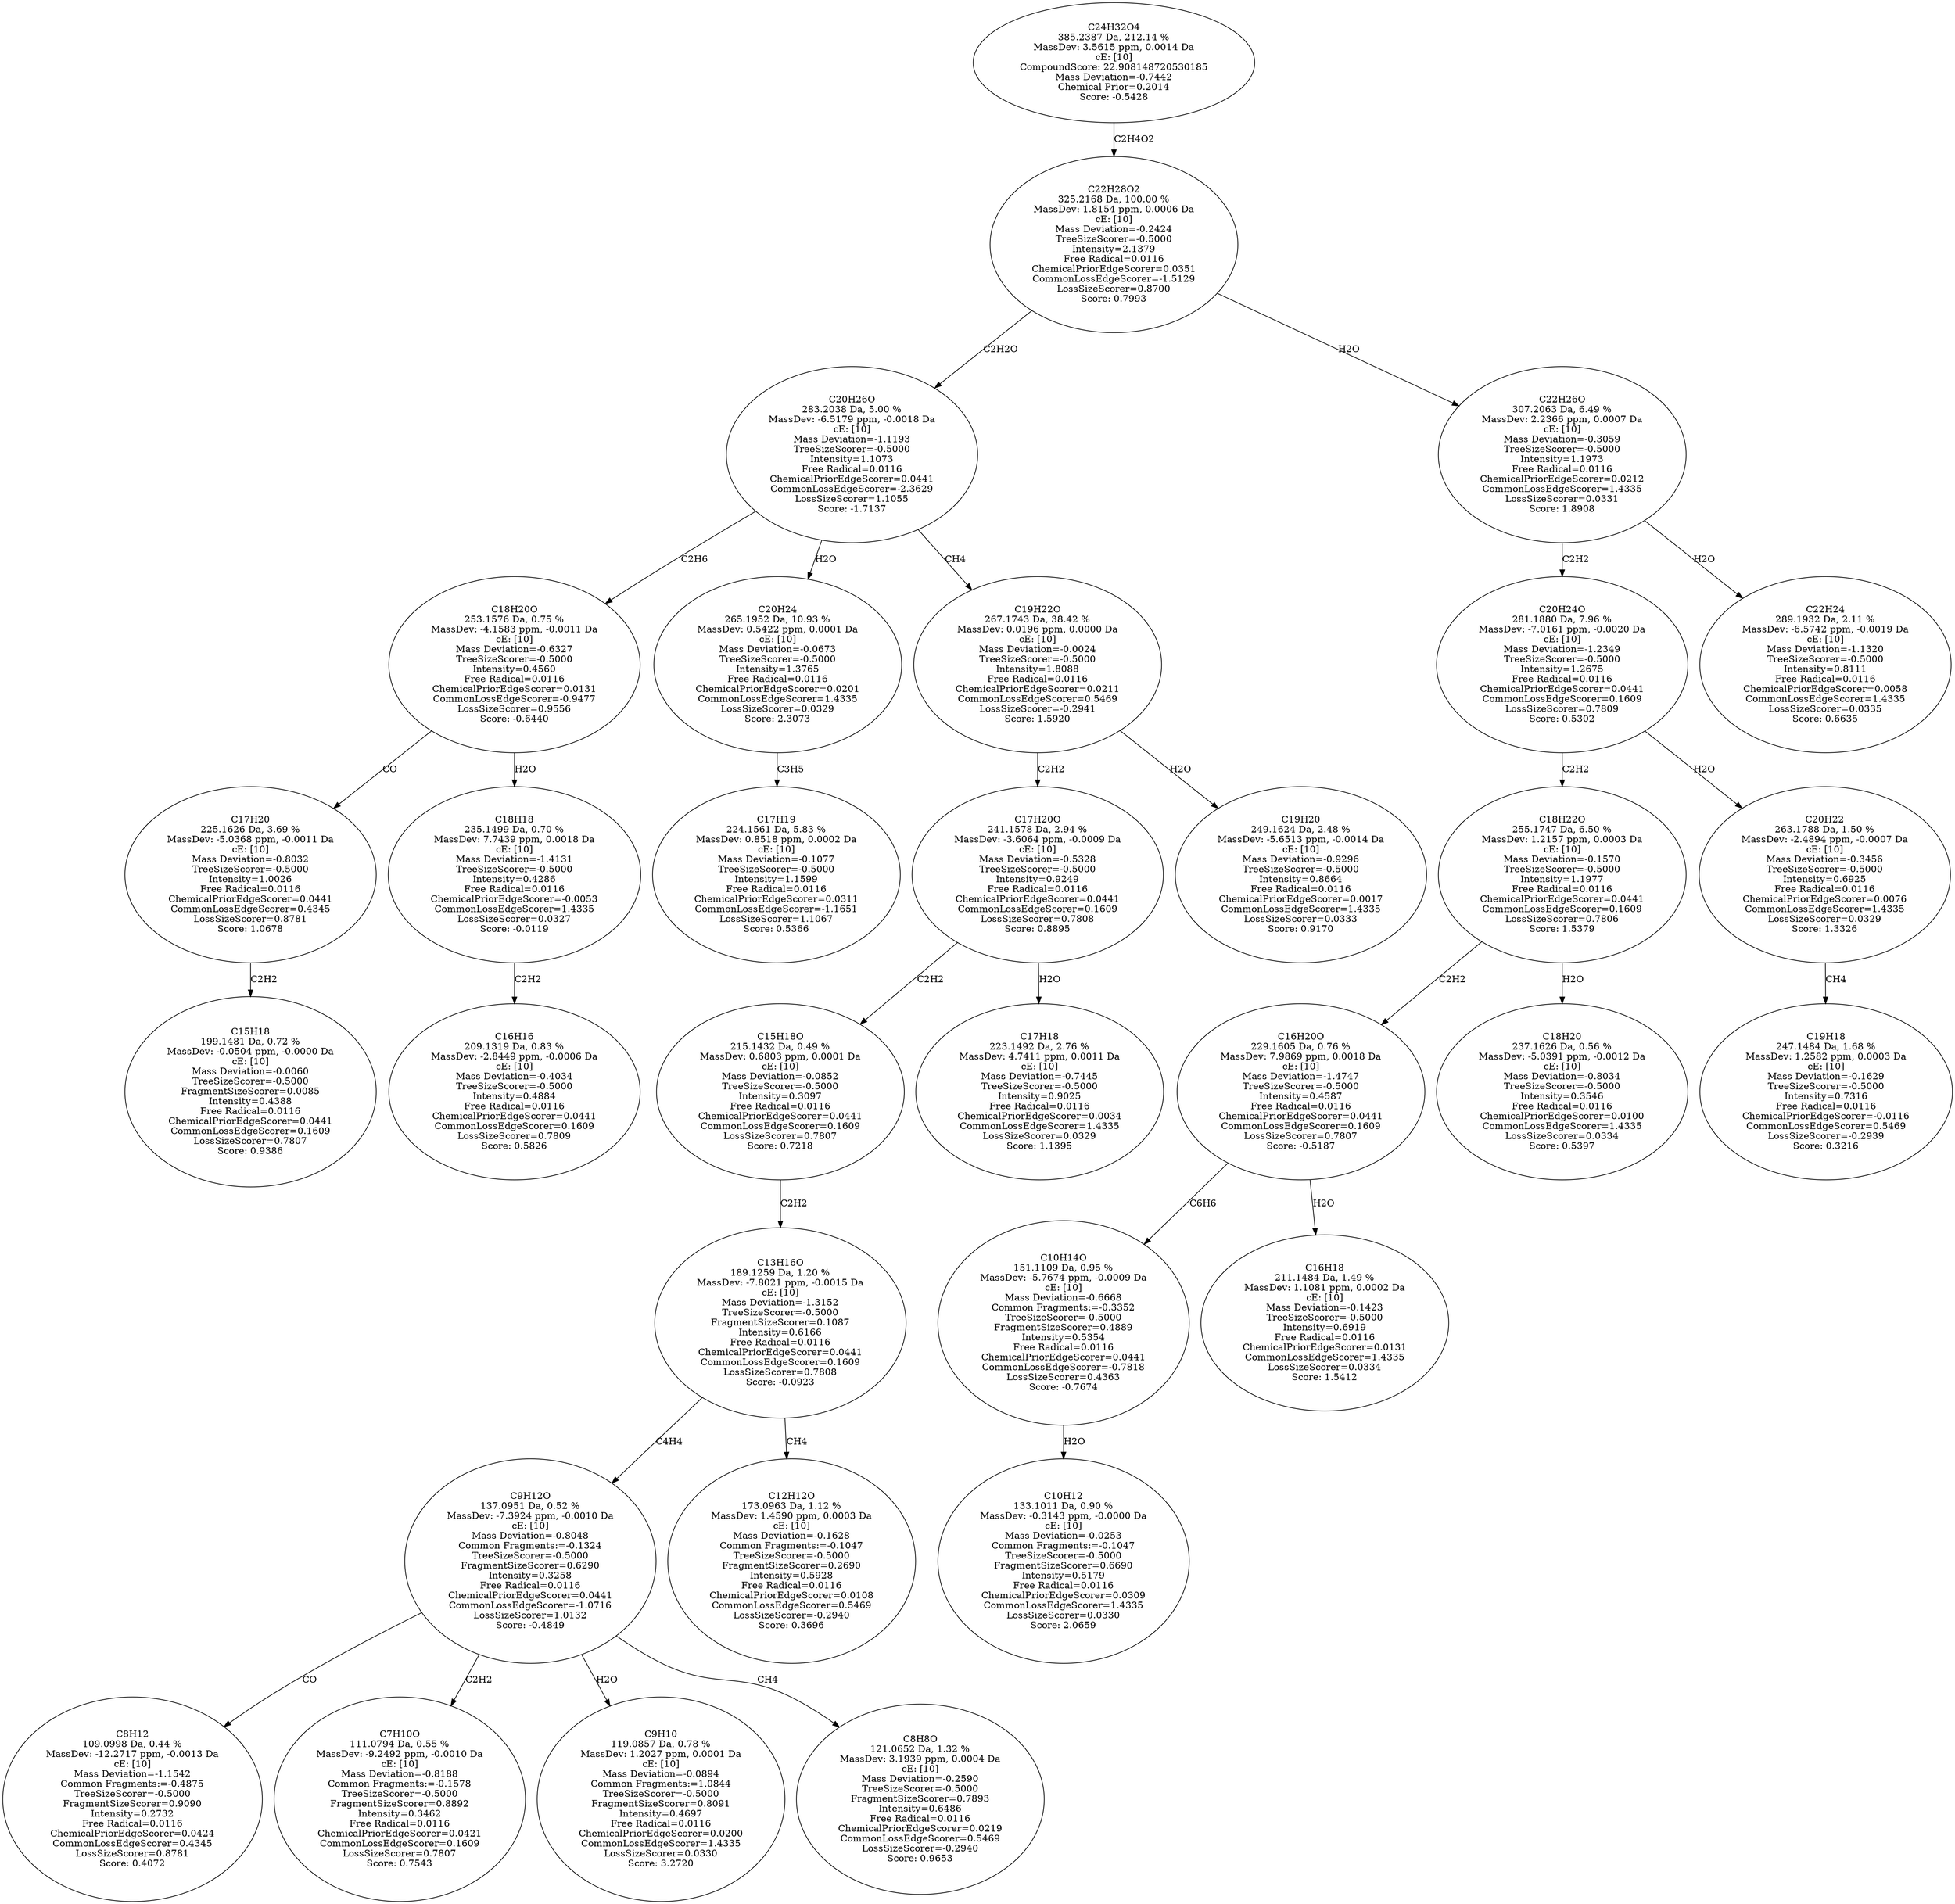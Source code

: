 strict digraph {
v1 [label="C15H18\n199.1481 Da, 0.72 %\nMassDev: -0.0504 ppm, -0.0000 Da\ncE: [10]\nMass Deviation=-0.0060\nTreeSizeScorer=-0.5000\nFragmentSizeScorer=0.0085\nIntensity=0.4388\nFree Radical=0.0116\nChemicalPriorEdgeScorer=0.0441\nCommonLossEdgeScorer=0.1609\nLossSizeScorer=0.7807\nScore: 0.9386"];
v2 [label="C17H20\n225.1626 Da, 3.69 %\nMassDev: -5.0368 ppm, -0.0011 Da\ncE: [10]\nMass Deviation=-0.8032\nTreeSizeScorer=-0.5000\nIntensity=1.0026\nFree Radical=0.0116\nChemicalPriorEdgeScorer=0.0441\nCommonLossEdgeScorer=0.4345\nLossSizeScorer=0.8781\nScore: 1.0678"];
v3 [label="C16H16\n209.1319 Da, 0.83 %\nMassDev: -2.8449 ppm, -0.0006 Da\ncE: [10]\nMass Deviation=-0.4034\nTreeSizeScorer=-0.5000\nIntensity=0.4884\nFree Radical=0.0116\nChemicalPriorEdgeScorer=0.0441\nCommonLossEdgeScorer=0.1609\nLossSizeScorer=0.7809\nScore: 0.5826"];
v4 [label="C18H18\n235.1499 Da, 0.70 %\nMassDev: 7.7439 ppm, 0.0018 Da\ncE: [10]\nMass Deviation=-1.4131\nTreeSizeScorer=-0.5000\nIntensity=0.4286\nFree Radical=0.0116\nChemicalPriorEdgeScorer=-0.0053\nCommonLossEdgeScorer=1.4335\nLossSizeScorer=0.0327\nScore: -0.0119"];
v5 [label="C18H20O\n253.1576 Da, 0.75 %\nMassDev: -4.1583 ppm, -0.0011 Da\ncE: [10]\nMass Deviation=-0.6327\nTreeSizeScorer=-0.5000\nIntensity=0.4560\nFree Radical=0.0116\nChemicalPriorEdgeScorer=0.0131\nCommonLossEdgeScorer=-0.9477\nLossSizeScorer=0.9556\nScore: -0.6440"];
v6 [label="C17H19\n224.1561 Da, 5.83 %\nMassDev: 0.8518 ppm, 0.0002 Da\ncE: [10]\nMass Deviation=-0.1077\nTreeSizeScorer=-0.5000\nIntensity=1.1599\nFree Radical=0.0116\nChemicalPriorEdgeScorer=0.0311\nCommonLossEdgeScorer=-1.1651\nLossSizeScorer=1.1067\nScore: 0.5366"];
v7 [label="C20H24\n265.1952 Da, 10.93 %\nMassDev: 0.5422 ppm, 0.0001 Da\ncE: [10]\nMass Deviation=-0.0673\nTreeSizeScorer=-0.5000\nIntensity=1.3765\nFree Radical=0.0116\nChemicalPriorEdgeScorer=0.0201\nCommonLossEdgeScorer=1.4335\nLossSizeScorer=0.0329\nScore: 2.3073"];
v8 [label="C8H12\n109.0998 Da, 0.44 %\nMassDev: -12.2717 ppm, -0.0013 Da\ncE: [10]\nMass Deviation=-1.1542\nCommon Fragments:=-0.4875\nTreeSizeScorer=-0.5000\nFragmentSizeScorer=0.9090\nIntensity=0.2732\nFree Radical=0.0116\nChemicalPriorEdgeScorer=0.0424\nCommonLossEdgeScorer=0.4345\nLossSizeScorer=0.8781\nScore: 0.4072"];
v9 [label="C7H10O\n111.0794 Da, 0.55 %\nMassDev: -9.2492 ppm, -0.0010 Da\ncE: [10]\nMass Deviation=-0.8188\nCommon Fragments:=-0.1578\nTreeSizeScorer=-0.5000\nFragmentSizeScorer=0.8892\nIntensity=0.3462\nFree Radical=0.0116\nChemicalPriorEdgeScorer=0.0421\nCommonLossEdgeScorer=0.1609\nLossSizeScorer=0.7807\nScore: 0.7543"];
v10 [label="C9H10\n119.0857 Da, 0.78 %\nMassDev: 1.2027 ppm, 0.0001 Da\ncE: [10]\nMass Deviation=-0.0894\nCommon Fragments:=1.0844\nTreeSizeScorer=-0.5000\nFragmentSizeScorer=0.8091\nIntensity=0.4697\nFree Radical=0.0116\nChemicalPriorEdgeScorer=0.0200\nCommonLossEdgeScorer=1.4335\nLossSizeScorer=0.0330\nScore: 3.2720"];
v11 [label="C8H8O\n121.0652 Da, 1.32 %\nMassDev: 3.1939 ppm, 0.0004 Da\ncE: [10]\nMass Deviation=-0.2590\nTreeSizeScorer=-0.5000\nFragmentSizeScorer=0.7893\nIntensity=0.6486\nFree Radical=0.0116\nChemicalPriorEdgeScorer=0.0219\nCommonLossEdgeScorer=0.5469\nLossSizeScorer=-0.2940\nScore: 0.9653"];
v12 [label="C9H12O\n137.0951 Da, 0.52 %\nMassDev: -7.3924 ppm, -0.0010 Da\ncE: [10]\nMass Deviation=-0.8048\nCommon Fragments:=-0.1324\nTreeSizeScorer=-0.5000\nFragmentSizeScorer=0.6290\nIntensity=0.3258\nFree Radical=0.0116\nChemicalPriorEdgeScorer=0.0441\nCommonLossEdgeScorer=-1.0716\nLossSizeScorer=1.0132\nScore: -0.4849"];
v13 [label="C12H12O\n173.0963 Da, 1.12 %\nMassDev: 1.4590 ppm, 0.0003 Da\ncE: [10]\nMass Deviation=-0.1628\nCommon Fragments:=-0.1047\nTreeSizeScorer=-0.5000\nFragmentSizeScorer=0.2690\nIntensity=0.5928\nFree Radical=0.0116\nChemicalPriorEdgeScorer=0.0108\nCommonLossEdgeScorer=0.5469\nLossSizeScorer=-0.2940\nScore: 0.3696"];
v14 [label="C13H16O\n189.1259 Da, 1.20 %\nMassDev: -7.8021 ppm, -0.0015 Da\ncE: [10]\nMass Deviation=-1.3152\nTreeSizeScorer=-0.5000\nFragmentSizeScorer=0.1087\nIntensity=0.6166\nFree Radical=0.0116\nChemicalPriorEdgeScorer=0.0441\nCommonLossEdgeScorer=0.1609\nLossSizeScorer=0.7808\nScore: -0.0923"];
v15 [label="C15H18O\n215.1432 Da, 0.49 %\nMassDev: 0.6803 ppm, 0.0001 Da\ncE: [10]\nMass Deviation=-0.0852\nTreeSizeScorer=-0.5000\nIntensity=0.3097\nFree Radical=0.0116\nChemicalPriorEdgeScorer=0.0441\nCommonLossEdgeScorer=0.1609\nLossSizeScorer=0.7807\nScore: 0.7218"];
v16 [label="C17H18\n223.1492 Da, 2.76 %\nMassDev: 4.7411 ppm, 0.0011 Da\ncE: [10]\nMass Deviation=-0.7445\nTreeSizeScorer=-0.5000\nIntensity=0.9025\nFree Radical=0.0116\nChemicalPriorEdgeScorer=0.0034\nCommonLossEdgeScorer=1.4335\nLossSizeScorer=0.0329\nScore: 1.1395"];
v17 [label="C17H20O\n241.1578 Da, 2.94 %\nMassDev: -3.6064 ppm, -0.0009 Da\ncE: [10]\nMass Deviation=-0.5328\nTreeSizeScorer=-0.5000\nIntensity=0.9249\nFree Radical=0.0116\nChemicalPriorEdgeScorer=0.0441\nCommonLossEdgeScorer=0.1609\nLossSizeScorer=0.7808\nScore: 0.8895"];
v18 [label="C19H20\n249.1624 Da, 2.48 %\nMassDev: -5.6513 ppm, -0.0014 Da\ncE: [10]\nMass Deviation=-0.9296\nTreeSizeScorer=-0.5000\nIntensity=0.8664\nFree Radical=0.0116\nChemicalPriorEdgeScorer=0.0017\nCommonLossEdgeScorer=1.4335\nLossSizeScorer=0.0333\nScore: 0.9170"];
v19 [label="C19H22O\n267.1743 Da, 38.42 %\nMassDev: 0.0196 ppm, 0.0000 Da\ncE: [10]\nMass Deviation=-0.0024\nTreeSizeScorer=-0.5000\nIntensity=1.8088\nFree Radical=0.0116\nChemicalPriorEdgeScorer=0.0211\nCommonLossEdgeScorer=0.5469\nLossSizeScorer=-0.2941\nScore: 1.5920"];
v20 [label="C20H26O\n283.2038 Da, 5.00 %\nMassDev: -6.5179 ppm, -0.0018 Da\ncE: [10]\nMass Deviation=-1.1193\nTreeSizeScorer=-0.5000\nIntensity=1.1073\nFree Radical=0.0116\nChemicalPriorEdgeScorer=0.0441\nCommonLossEdgeScorer=-2.3629\nLossSizeScorer=1.1055\nScore: -1.7137"];
v21 [label="C10H12\n133.1011 Da, 0.90 %\nMassDev: -0.3143 ppm, -0.0000 Da\ncE: [10]\nMass Deviation=-0.0253\nCommon Fragments:=-0.1047\nTreeSizeScorer=-0.5000\nFragmentSizeScorer=0.6690\nIntensity=0.5179\nFree Radical=0.0116\nChemicalPriorEdgeScorer=0.0309\nCommonLossEdgeScorer=1.4335\nLossSizeScorer=0.0330\nScore: 2.0659"];
v22 [label="C10H14O\n151.1109 Da, 0.95 %\nMassDev: -5.7674 ppm, -0.0009 Da\ncE: [10]\nMass Deviation=-0.6668\nCommon Fragments:=-0.3352\nTreeSizeScorer=-0.5000\nFragmentSizeScorer=0.4889\nIntensity=0.5354\nFree Radical=0.0116\nChemicalPriorEdgeScorer=0.0441\nCommonLossEdgeScorer=-0.7818\nLossSizeScorer=0.4363\nScore: -0.7674"];
v23 [label="C16H18\n211.1484 Da, 1.49 %\nMassDev: 1.1081 ppm, 0.0002 Da\ncE: [10]\nMass Deviation=-0.1423\nTreeSizeScorer=-0.5000\nIntensity=0.6919\nFree Radical=0.0116\nChemicalPriorEdgeScorer=0.0131\nCommonLossEdgeScorer=1.4335\nLossSizeScorer=0.0334\nScore: 1.5412"];
v24 [label="C16H20O\n229.1605 Da, 0.76 %\nMassDev: 7.9869 ppm, 0.0018 Da\ncE: [10]\nMass Deviation=-1.4747\nTreeSizeScorer=-0.5000\nIntensity=0.4587\nFree Radical=0.0116\nChemicalPriorEdgeScorer=0.0441\nCommonLossEdgeScorer=0.1609\nLossSizeScorer=0.7807\nScore: -0.5187"];
v25 [label="C18H20\n237.1626 Da, 0.56 %\nMassDev: -5.0391 ppm, -0.0012 Da\ncE: [10]\nMass Deviation=-0.8034\nTreeSizeScorer=-0.5000\nIntensity=0.3546\nFree Radical=0.0116\nChemicalPriorEdgeScorer=0.0100\nCommonLossEdgeScorer=1.4335\nLossSizeScorer=0.0334\nScore: 0.5397"];
v26 [label="C18H22O\n255.1747 Da, 6.50 %\nMassDev: 1.2157 ppm, 0.0003 Da\ncE: [10]\nMass Deviation=-0.1570\nTreeSizeScorer=-0.5000\nIntensity=1.1977\nFree Radical=0.0116\nChemicalPriorEdgeScorer=0.0441\nCommonLossEdgeScorer=0.1609\nLossSizeScorer=0.7806\nScore: 1.5379"];
v27 [label="C19H18\n247.1484 Da, 1.68 %\nMassDev: 1.2582 ppm, 0.0003 Da\ncE: [10]\nMass Deviation=-0.1629\nTreeSizeScorer=-0.5000\nIntensity=0.7316\nFree Radical=0.0116\nChemicalPriorEdgeScorer=-0.0116\nCommonLossEdgeScorer=0.5469\nLossSizeScorer=-0.2939\nScore: 0.3216"];
v28 [label="C20H22\n263.1788 Da, 1.50 %\nMassDev: -2.4894 ppm, -0.0007 Da\ncE: [10]\nMass Deviation=-0.3456\nTreeSizeScorer=-0.5000\nIntensity=0.6925\nFree Radical=0.0116\nChemicalPriorEdgeScorer=0.0076\nCommonLossEdgeScorer=1.4335\nLossSizeScorer=0.0329\nScore: 1.3326"];
v29 [label="C20H24O\n281.1880 Da, 7.96 %\nMassDev: -7.0161 ppm, -0.0020 Da\ncE: [10]\nMass Deviation=-1.2349\nTreeSizeScorer=-0.5000\nIntensity=1.2675\nFree Radical=0.0116\nChemicalPriorEdgeScorer=0.0441\nCommonLossEdgeScorer=0.1609\nLossSizeScorer=0.7809\nScore: 0.5302"];
v30 [label="C22H24\n289.1932 Da, 2.11 %\nMassDev: -6.5742 ppm, -0.0019 Da\ncE: [10]\nMass Deviation=-1.1320\nTreeSizeScorer=-0.5000\nIntensity=0.8111\nFree Radical=0.0116\nChemicalPriorEdgeScorer=0.0058\nCommonLossEdgeScorer=1.4335\nLossSizeScorer=0.0335\nScore: 0.6635"];
v31 [label="C22H26O\n307.2063 Da, 6.49 %\nMassDev: 2.2366 ppm, 0.0007 Da\ncE: [10]\nMass Deviation=-0.3059\nTreeSizeScorer=-0.5000\nIntensity=1.1973\nFree Radical=0.0116\nChemicalPriorEdgeScorer=0.0212\nCommonLossEdgeScorer=1.4335\nLossSizeScorer=0.0331\nScore: 1.8908"];
v32 [label="C22H28O2\n325.2168 Da, 100.00 %\nMassDev: 1.8154 ppm, 0.0006 Da\ncE: [10]\nMass Deviation=-0.2424\nTreeSizeScorer=-0.5000\nIntensity=2.1379\nFree Radical=0.0116\nChemicalPriorEdgeScorer=0.0351\nCommonLossEdgeScorer=-1.5129\nLossSizeScorer=0.8700\nScore: 0.7993"];
v33 [label="C24H32O4\n385.2387 Da, 212.14 %\nMassDev: 3.5615 ppm, 0.0014 Da\ncE: [10]\nCompoundScore: 22.908148720530185\nMass Deviation=-0.7442\nChemical Prior=0.2014\nScore: -0.5428"];
v2 -> v1 [label="C2H2"];
v5 -> v2 [label="CO"];
v4 -> v3 [label="C2H2"];
v5 -> v4 [label="H2O"];
v20 -> v5 [label="C2H6"];
v7 -> v6 [label="C3H5"];
v20 -> v7 [label="H2O"];
v12 -> v8 [label="CO"];
v12 -> v9 [label="C2H2"];
v12 -> v10 [label="H2O"];
v12 -> v11 [label="CH4"];
v14 -> v12 [label="C4H4"];
v14 -> v13 [label="CH4"];
v15 -> v14 [label="C2H2"];
v17 -> v15 [label="C2H2"];
v17 -> v16 [label="H2O"];
v19 -> v17 [label="C2H2"];
v19 -> v18 [label="H2O"];
v20 -> v19 [label="CH4"];
v32 -> v20 [label="C2H2O"];
v22 -> v21 [label="H2O"];
v24 -> v22 [label="C6H6"];
v24 -> v23 [label="H2O"];
v26 -> v24 [label="C2H2"];
v26 -> v25 [label="H2O"];
v29 -> v26 [label="C2H2"];
v28 -> v27 [label="CH4"];
v29 -> v28 [label="H2O"];
v31 -> v29 [label="C2H2"];
v31 -> v30 [label="H2O"];
v32 -> v31 [label="H2O"];
v33 -> v32 [label="C2H4O2"];
}